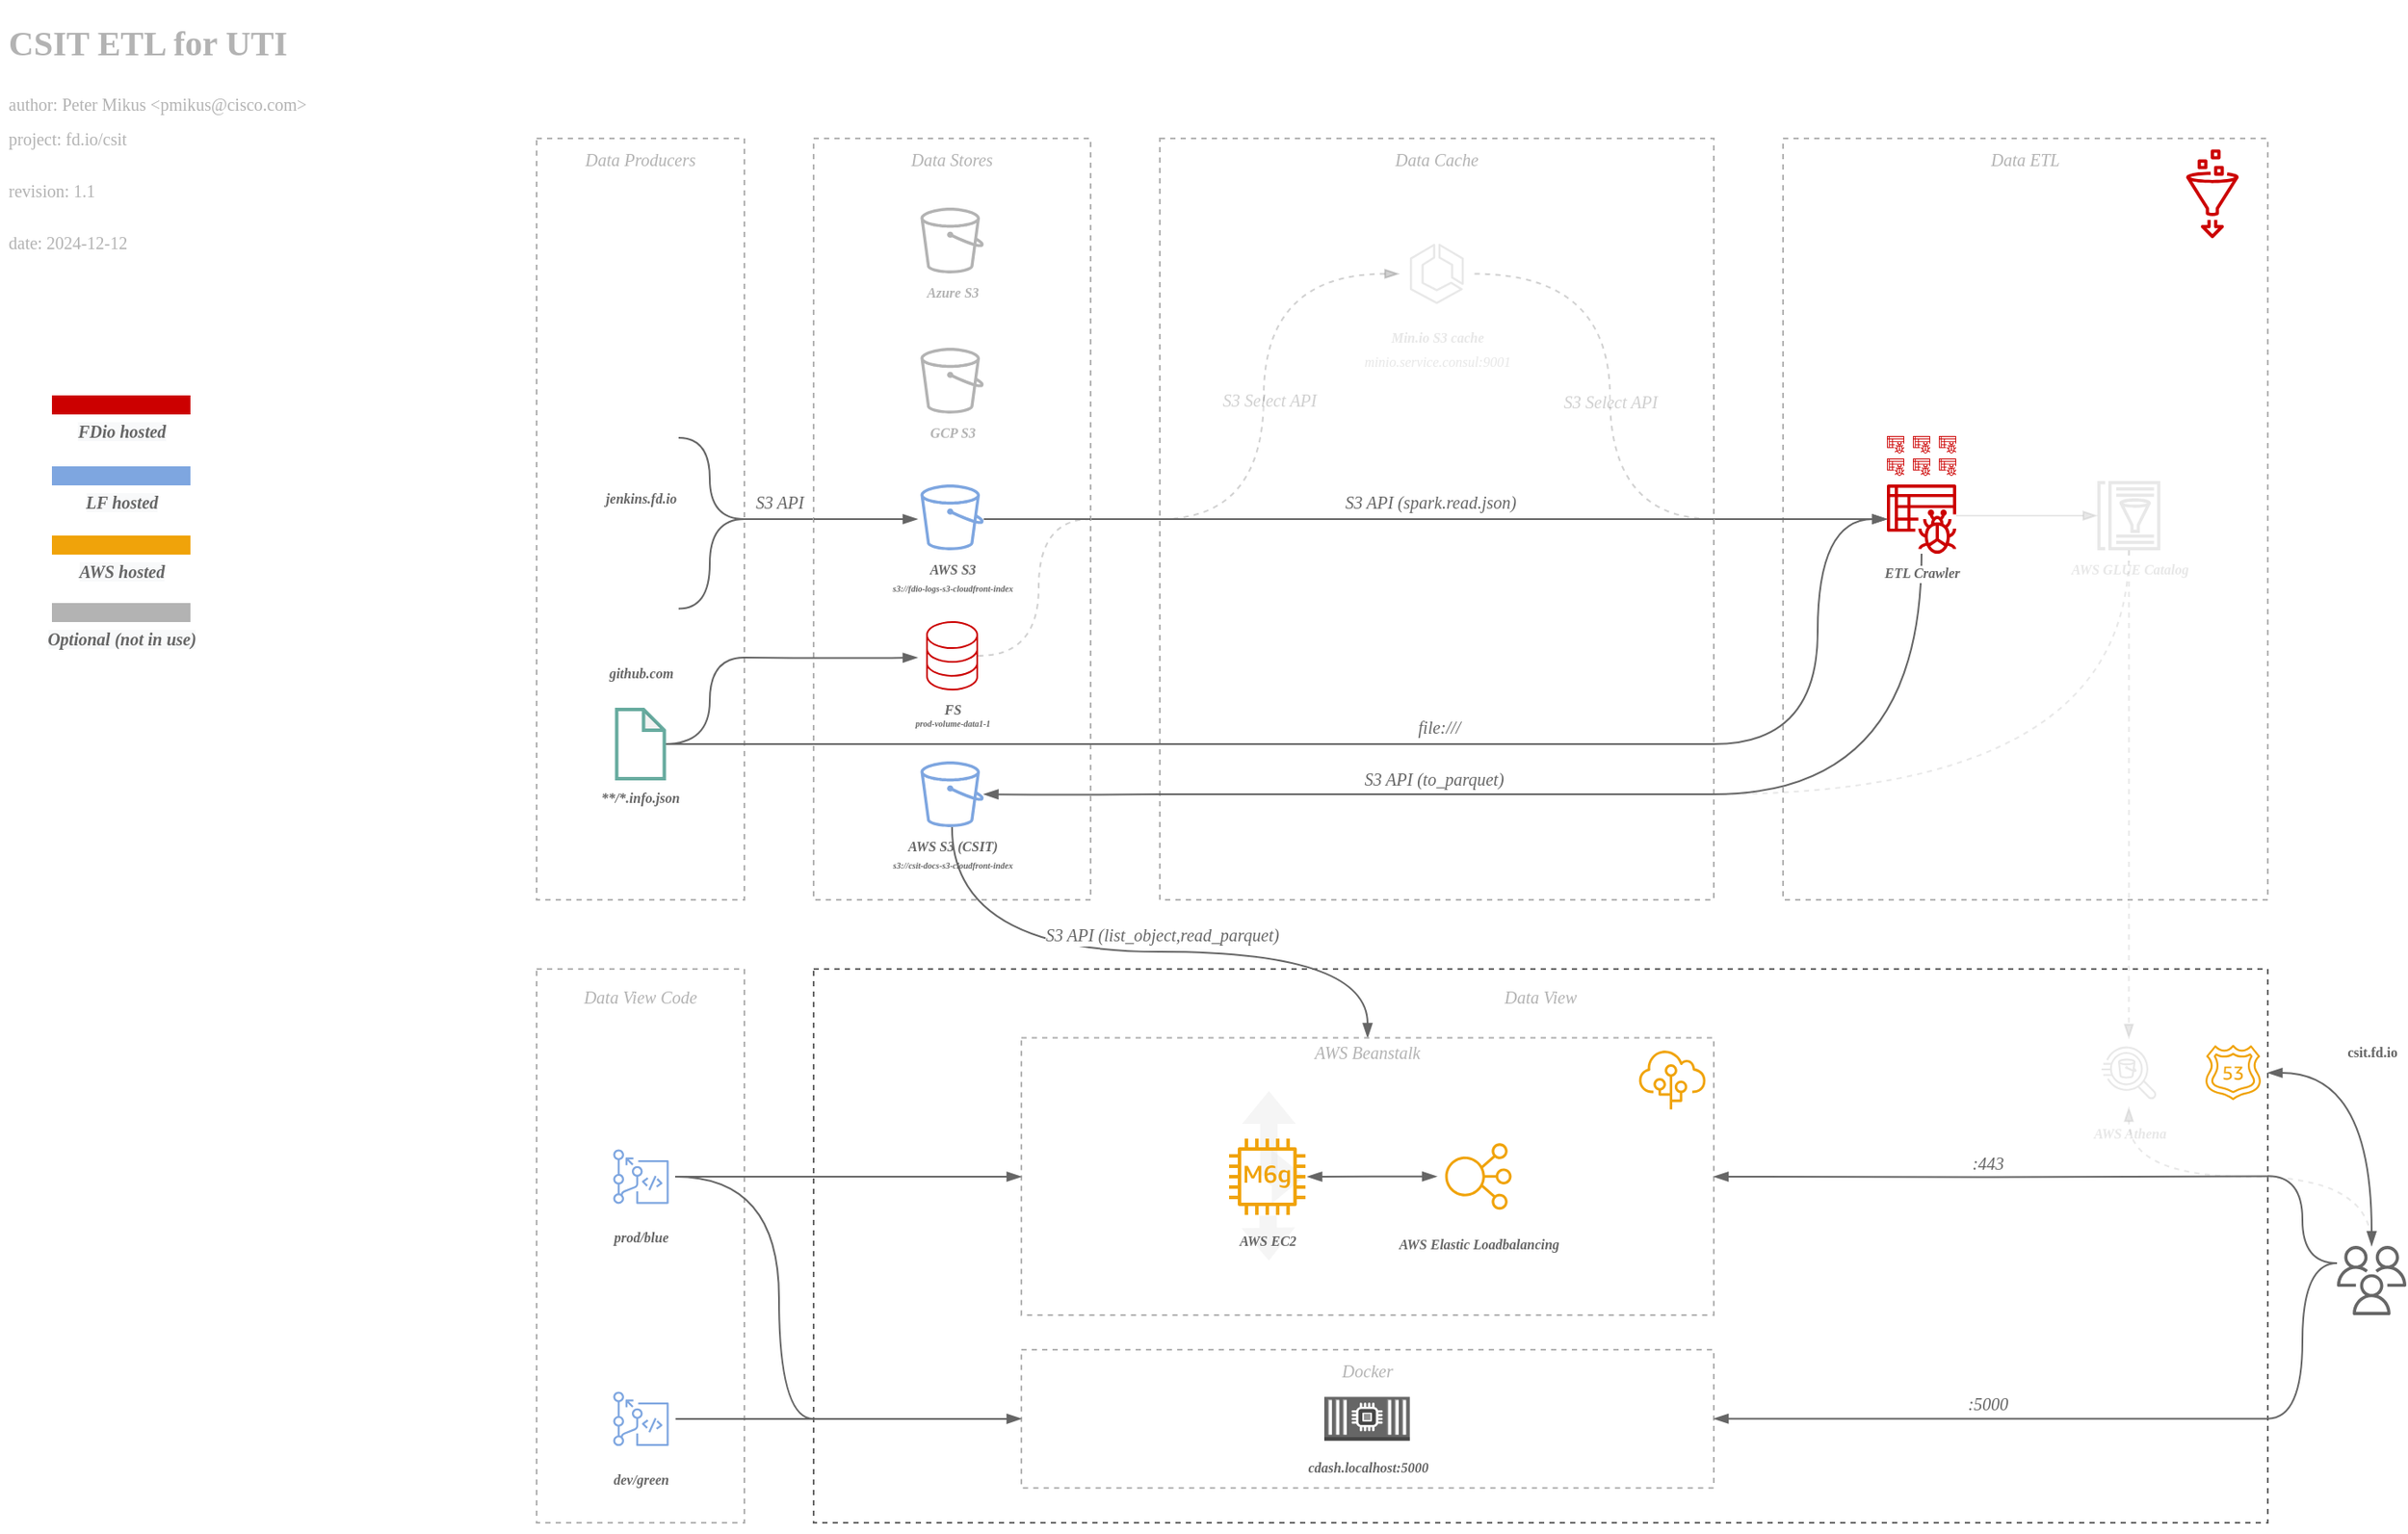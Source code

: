 <mxfile version="25.0.3">
  <diagram id="iPC49v0qRj3MABRBR_kd" name="data flow">
    <mxGraphModel dx="1011" dy="665" grid="1" gridSize="10" guides="1" tooltips="1" connect="1" arrows="1" fold="1" page="1" pageScale="1" pageWidth="1600" pageHeight="900" math="0" shadow="0">
      <root>
        <mxCell id="0" />
        <mxCell id="1" parent="0" />
        <mxCell id="43LEpUkmqykjruBSBFt2-34" value="&lt;i style=&quot;font-size: 10px&quot;&gt;&lt;font color=&quot;#b3b3b3&quot;&gt;Data ETL&lt;br&gt;&lt;br&gt;&lt;br&gt;&lt;br&gt;&lt;br&gt;&lt;br&gt;&lt;br&gt;&lt;br&gt;&lt;br&gt;&lt;br&gt;&lt;br&gt;&lt;br&gt;&lt;br&gt;&lt;br&gt;&lt;br&gt;&lt;br&gt;&lt;br&gt;&lt;br&gt;&lt;br&gt;&lt;br&gt;&lt;br&gt;&lt;br&gt;&lt;br&gt;&lt;br&gt;&lt;br&gt;&lt;br&gt;&lt;br&gt;&lt;br&gt;&lt;br&gt;&lt;/font&gt;&lt;br&gt;&lt;/i&gt;" style="rounded=0;whiteSpace=wrap;html=1;dashed=1;strokeColor=#B3B3B3;fillColor=none;fontColor=#333333;fontFamily=Verdana;" parent="1" vertex="1">
          <mxGeometry x="1040" y="80" width="280" height="440" as="geometry" />
        </mxCell>
        <mxCell id="v0f8w1BDAQ7m54HIx2ON-8" value="" style="edgeStyle=orthogonalEdgeStyle;rounded=0;orthogonalLoop=1;jettySize=auto;html=1;fontFamily=Verdana;fontSize=5;fontColor=#666666;startArrow=none;startFill=0;endArrow=none;endFill=0;entryX=1;entryY=0.5;entryDx=0;entryDy=0;strokeColor=#666666;" parent="1" source="90EX6WXlLNK09aK0P_v6-12" target="nlrlFGh5VtMJapMN1K8R-7" edge="1">
          <mxGeometry relative="1" as="geometry" />
        </mxCell>
        <mxCell id="v0f8w1BDAQ7m54HIx2ON-9" value="" style="edgeStyle=orthogonalEdgeStyle;rounded=0;orthogonalLoop=1;jettySize=auto;html=1;fontFamily=Verdana;fontSize=5;fontColor=#666666;startArrow=none;startFill=0;endArrow=none;endFill=0;strokeColor=#666666;entryX=0;entryY=0.5;entryDx=0;entryDy=0;" parent="1" source="90EX6WXlLNK09aK0P_v6-12" target="43LEpUkmqykjruBSBFt2-34" edge="1">
          <mxGeometry relative="1" as="geometry">
            <mxPoint x="1020" y="300" as="targetPoint" />
          </mxGeometry>
        </mxCell>
        <mxCell id="90EX6WXlLNK09aK0P_v6-12" value="&lt;i style=&quot;font-size: 10px&quot;&gt;&lt;font color=&quot;#b3b3b3&quot;&gt;Data Cache&lt;/font&gt;&lt;br&gt;&lt;br&gt;&lt;br&gt;&lt;br&gt;&lt;br&gt;&lt;br&gt;&lt;br&gt;&lt;br&gt;&lt;br&gt;&lt;br&gt;&lt;br&gt;&lt;br&gt;&lt;br&gt;&lt;br&gt;&lt;br&gt;&lt;br&gt;&lt;br&gt;&lt;br&gt;&lt;br&gt;&lt;br&gt;&lt;br&gt;&lt;br&gt;&lt;br&gt;&lt;br&gt;&lt;br&gt;&lt;br&gt;&lt;br&gt;&lt;br&gt;&lt;br&gt;&lt;br&gt;&lt;/i&gt;" style="rounded=0;whiteSpace=wrap;html=1;dashed=1;strokeColor=#B3B3B3;fillColor=none;fontColor=#333333;fontFamily=Verdana;" parent="1" vertex="1">
          <mxGeometry x="680" y="80" width="320" height="440" as="geometry" />
        </mxCell>
        <mxCell id="43LEpUkmqykjruBSBFt2-74" value="&lt;i style=&quot;font-size: 10px&quot;&gt;&lt;font color=&quot;#b3b3b3&quot;&gt;Data View&lt;/font&gt;&lt;/i&gt;&lt;div&gt;&lt;i style=&quot;font-size: 10px&quot;&gt;&lt;font color=&quot;#b3b3b3&quot;&gt;&lt;br&gt;&lt;/font&gt;&lt;/i&gt;&lt;/div&gt;&lt;div&gt;&lt;i style=&quot;font-size: 10px&quot;&gt;&lt;font color=&quot;#b3b3b3&quot;&gt;&lt;br&gt;&lt;br&gt;&lt;br&gt;&lt;br&gt;&lt;br&gt;&lt;br&gt;&lt;br&gt;&lt;br&gt;&lt;br&gt;&lt;br&gt;&lt;br&gt;&lt;br&gt;&lt;br&gt;&lt;br&gt;&lt;br&gt;&lt;/font&gt;&lt;br&gt;&lt;/i&gt;&lt;/div&gt;&lt;div&gt;&lt;i style=&quot;font-size: 10px&quot;&gt;&lt;br&gt;&lt;/i&gt;&lt;/div&gt;&lt;div&gt;&lt;i style=&quot;font-size: 10px&quot;&gt;&lt;br&gt;&lt;/i&gt;&lt;/div&gt;&lt;div&gt;&lt;i style=&quot;font-size: 10px&quot;&gt;&lt;br&gt;&lt;/i&gt;&lt;/div&gt;" style="rounded=0;whiteSpace=wrap;html=1;dashed=1;strokeColor=#666666;fillColor=none;fontColor=#333333;fontFamily=Verdana;" parent="1" vertex="1">
          <mxGeometry x="480" y="560" width="840" height="320" as="geometry" />
        </mxCell>
        <mxCell id="43LEpUkmqykjruBSBFt2-14" style="edgeStyle=orthogonalEdgeStyle;rounded=0;orthogonalLoop=1;jettySize=auto;html=1;fontFamily=Verdana;fontSize=10;fontColor=#666666;startArrow=none;startFill=0;endArrow=none;endFill=0;strokeColor=#666666;curved=1;" parent="1" edge="1">
          <mxGeometry relative="1" as="geometry">
            <mxPoint x="1000" y="300" as="targetPoint" />
            <mxPoint x="680" y="300" as="sourcePoint" />
          </mxGeometry>
        </mxCell>
        <mxCell id="43LEpUkmqykjruBSBFt2-27" value="&lt;i&gt;S3 API (spark.read.json)&lt;/i&gt;" style="edgeLabel;html=1;align=center;verticalAlign=middle;resizable=0;points=[];fontSize=10;fontFamily=Verdana;fontColor=#666666;" parent="43LEpUkmqykjruBSBFt2-14" vertex="1" connectable="0">
          <mxGeometry x="0.101" y="2" relative="1" as="geometry">
            <mxPoint x="-20" y="-8" as="offset" />
          </mxGeometry>
        </mxCell>
        <mxCell id="43LEpUkmqykjruBSBFt2-24" value="&lt;i&gt;S3 API&lt;/i&gt;" style="edgeStyle=orthogonalEdgeStyle;curved=1;rounded=0;orthogonalLoop=1;jettySize=auto;html=1;fontFamily=Verdana;fontSize=10;fontColor=#666666;startArrow=none;startFill=0;endArrow=none;endFill=0;strokeColor=#666666;entryX=1;entryY=0.5;entryDx=0;entryDy=0;" parent="1" source="nlrlFGh5VtMJapMN1K8R-7" target="43LEpUkmqykjruBSBFt2-17" edge="1">
          <mxGeometry y="-10" relative="1" as="geometry">
            <mxPoint as="offset" />
          </mxGeometry>
        </mxCell>
        <mxCell id="JX67_reVR-qpUP16krjz-19" value="" style="edgeStyle=orthogonalEdgeStyle;rounded=0;orthogonalLoop=1;jettySize=auto;html=1;fontFamily=Verdana;fontSize=8;fontColor=#B3B3B3;startArrow=none;startFill=0;endArrow=blockThin;endFill=1;strokeColor=#666666;curved=1;entryX=0.5;entryY=0;entryDx=0;entryDy=0;" parent="1" source="v0f8w1BDAQ7m54HIx2ON-10" target="GHlB2KVPvjXBRH8V2S13-7" edge="1">
          <mxGeometry relative="1" as="geometry">
            <Array as="points">
              <mxPoint x="560" y="550" />
              <mxPoint x="800" y="550" />
            </Array>
            <mxPoint x="670" y="640" as="targetPoint" />
          </mxGeometry>
        </mxCell>
        <mxCell id="Ms5KzgWXCVhli3xs8acB-4" value="&lt;font color=&quot;#666666&quot; style=&quot;font-size: 10px;&quot; face=&quot;Verdana&quot;&gt;&lt;i&gt;S3 API (list_object,read_parquet)&lt;/i&gt;&lt;/font&gt;" style="edgeLabel;html=1;align=center;verticalAlign=middle;resizable=0;points=[];fontSize=8;" vertex="1" connectable="0" parent="JX67_reVR-qpUP16krjz-19">
          <mxGeometry x="0.146" y="1" relative="1" as="geometry">
            <mxPoint x="-15" y="-9" as="offset" />
          </mxGeometry>
        </mxCell>
        <mxCell id="nlrlFGh5VtMJapMN1K8R-7" value="&lt;i style=&quot;font-size: 10px&quot;&gt;&lt;font color=&quot;#b3b3b3&quot;&gt;Data Stores&lt;br&gt;&lt;br&gt;&lt;br&gt;&lt;br&gt;&lt;br&gt;&lt;br&gt;&lt;br&gt;&lt;br&gt;&lt;br&gt;&lt;br&gt;&lt;br&gt;&lt;br&gt;&lt;br&gt;&lt;br&gt;&lt;br&gt;&lt;br&gt;&lt;br&gt;&lt;br&gt;&lt;br&gt;&lt;br&gt;&lt;br&gt;&lt;br&gt;&lt;br&gt;&lt;br&gt;&lt;br&gt;&lt;br&gt;&lt;br&gt;&lt;br&gt;&lt;br&gt;&lt;/font&gt;&lt;br&gt;&lt;/i&gt;" style="rounded=0;whiteSpace=wrap;html=1;strokeColor=#B3B3B3;fillColor=none;fontColor=#333333;fontFamily=Verdana;dashed=1;" parent="1" vertex="1">
          <mxGeometry x="480" y="80" width="160" height="440" as="geometry" />
        </mxCell>
        <mxCell id="43LEpUkmqykjruBSBFt2-1" value="GCP S3" style="sketch=0;outlineConnect=0;fontColor=#B3B3B3;fillColor=#B3B3B3;strokeColor=none;dashed=0;verticalLabelPosition=bottom;verticalAlign=top;align=center;html=1;fontSize=8;fontStyle=3;aspect=fixed;pointerEvents=1;shape=mxgraph.aws4.bucket;fontFamily=Verdana;" parent="1" vertex="1">
          <mxGeometry x="541.73" y="201" width="36.54" height="38" as="geometry" />
        </mxCell>
        <mxCell id="43LEpUkmqykjruBSBFt2-55" style="edgeStyle=orthogonalEdgeStyle;curved=1;rounded=0;orthogonalLoop=1;jettySize=auto;html=1;fontFamily=Verdana;fontSize=8;fontColor=#333333;startArrow=none;startFill=0;endArrow=none;endFill=0;strokeColor=#666666;" parent="1" source="43LEpUkmqykjruBSBFt2-4" edge="1">
          <mxGeometry relative="1" as="geometry">
            <mxPoint x="640" y="300" as="targetPoint" />
            <Array as="points">
              <mxPoint x="610" y="300" />
              <mxPoint x="610" y="300" />
            </Array>
          </mxGeometry>
        </mxCell>
        <mxCell id="43LEpUkmqykjruBSBFt2-57" style="edgeStyle=orthogonalEdgeStyle;curved=1;rounded=0;orthogonalLoop=1;jettySize=auto;html=1;entryX=0;entryY=0.5;entryDx=0;entryDy=0;fontFamily=Verdana;fontSize=8;fontColor=#333333;startArrow=blockThin;startFill=1;endArrow=none;endFill=0;strokeColor=#666666;" parent="1" target="nlrlFGh5VtMJapMN1K8R-7" edge="1">
          <mxGeometry relative="1" as="geometry">
            <Array as="points">
              <mxPoint x="530" y="300" />
              <mxPoint x="530" y="300" />
            </Array>
            <mxPoint x="540" y="300" as="sourcePoint" />
          </mxGeometry>
        </mxCell>
        <mxCell id="43LEpUkmqykjruBSBFt2-4" value="AWS S3&lt;br&gt;&lt;font style=&quot;font-size: 5px&quot;&gt;s3://fdio-logs-s3-cloudfront-index&lt;/font&gt;" style="sketch=0;outlineConnect=0;fontColor=#666666;fillColor=#7EA6E0;strokeColor=#7EA6E0;dashed=0;verticalLabelPosition=bottom;verticalAlign=top;align=center;html=1;fontSize=8;fontStyle=3;aspect=fixed;pointerEvents=1;shape=mxgraph.aws4.bucket;fontFamily=Verdana;shadow=0;" parent="1" vertex="1">
          <mxGeometry x="541.73" y="280" width="36.54" height="38" as="geometry" />
        </mxCell>
        <mxCell id="43LEpUkmqykjruBSBFt2-8" value="Azure S3" style="sketch=0;outlineConnect=0;fontColor=#B3B3B3;fillColor=#B3B3B3;strokeColor=none;dashed=0;verticalLabelPosition=bottom;verticalAlign=top;align=center;html=1;fontSize=8;fontStyle=3;aspect=fixed;pointerEvents=1;shape=mxgraph.aws4.bucket;fontFamily=Verdana;" parent="1" vertex="1">
          <mxGeometry x="541.73" y="120" width="36.54" height="38" as="geometry" />
        </mxCell>
        <mxCell id="JX67_reVR-qpUP16krjz-27" value="" style="sketch=0;outlineConnect=0;fontColor=#333333;gradientColor=none;fillColor=#CC0000;strokeColor=none;dashed=0;verticalLabelPosition=bottom;verticalAlign=top;align=center;html=1;fontSize=8;fontStyle=0;aspect=fixed;pointerEvents=1;shape=mxgraph.aws4.glue_crawlers;rounded=0;shadow=0;glass=0;fontFamily=Verdana;strokeWidth=1;labelBackgroundColor=default;" parent="1" vertex="1">
          <mxGeometry x="1130" y="265" width="10" height="10" as="geometry" />
        </mxCell>
        <mxCell id="43LEpUkmqykjruBSBFt2-12" style="edgeStyle=orthogonalEdgeStyle;rounded=0;orthogonalLoop=1;jettySize=auto;html=1;fontFamily=Verdana;fontSize=10;fontColor=#666666;startArrow=blockThin;startFill=1;endArrow=none;endFill=0;strokeColor=#666666;curved=1;exitX=0;exitY=0.5;exitDx=0;exitDy=0;exitPerimeter=0;opacity=30;dashed=1;" parent="1" source="GHlB2KVPvjXBRH8V2S13-15" edge="1">
          <mxGeometry relative="1" as="geometry">
            <mxPoint x="680" y="300" as="targetPoint" />
            <Array as="points">
              <mxPoint x="740" y="158" />
              <mxPoint x="740" y="300" />
            </Array>
            <mxPoint x="811.87" y="174.02" as="sourcePoint" />
          </mxGeometry>
        </mxCell>
        <mxCell id="43LEpUkmqykjruBSBFt2-26" value="&lt;font style=&quot;font-size: 10px&quot;&gt;&lt;i&gt;S3 Select API&lt;/i&gt;&lt;/font&gt;" style="edgeLabel;html=1;align=center;verticalAlign=middle;resizable=0;points=[];fontSize=8;fontFamily=Verdana;fontColor=#666666;textOpacity=30;" parent="43LEpUkmqykjruBSBFt2-12" vertex="1" connectable="0">
          <mxGeometry x="-0.357" relative="1" as="geometry">
            <mxPoint x="3" y="61" as="offset" />
          </mxGeometry>
        </mxCell>
        <mxCell id="43LEpUkmqykjruBSBFt2-35" value="" style="edgeStyle=orthogonalEdgeStyle;curved=1;rounded=0;orthogonalLoop=1;jettySize=auto;html=1;fontFamily=Verdana;fontSize=10;fontColor=#666666;startArrow=none;startFill=0;endArrow=none;endFill=0;strokeColor=#666666;entryX=1;entryY=0.5;entryDx=0;entryDy=0;exitX=1;exitY=0.5;exitDx=0;exitDy=0;exitPerimeter=0;opacity=30;dashed=1;" parent="1" source="GHlB2KVPvjXBRH8V2S13-15" target="90EX6WXlLNK09aK0P_v6-12" edge="1">
          <mxGeometry relative="1" as="geometry">
            <Array as="points">
              <mxPoint x="940" y="158" />
              <mxPoint x="940" y="300" />
            </Array>
            <mxPoint x="868.12" y="174.02" as="sourcePoint" />
          </mxGeometry>
        </mxCell>
        <mxCell id="43LEpUkmqykjruBSBFt2-39" value="&lt;font color=&quot;#666666&quot; style=&quot;font-size: 10px&quot;&gt;&lt;i style=&quot;font-size: 10px&quot;&gt;S3 Select API&lt;/i&gt;&lt;/font&gt;" style="edgeLabel;html=1;align=center;verticalAlign=middle;resizable=0;points=[];fontSize=10;fontFamily=Verdana;fontColor=#B3B3B3;textOpacity=30;" parent="43LEpUkmqykjruBSBFt2-35" vertex="1" connectable="0">
          <mxGeometry x="-0.194" y="-4" relative="1" as="geometry">
            <mxPoint x="4" y="39" as="offset" />
          </mxGeometry>
        </mxCell>
        <mxCell id="43LEpUkmqykjruBSBFt2-15" style="edgeStyle=none;rounded=0;orthogonalLoop=1;jettySize=auto;html=1;exitX=0.5;exitY=1;exitDx=0;exitDy=0;dashed=1;fontFamily=Verdana;fontSize=10;fontColor=#666666;startArrow=classic;startFill=1;endArrow=none;endFill=0;strokeColor=#666666;" parent="1" source="nlrlFGh5VtMJapMN1K8R-7" target="nlrlFGh5VtMJapMN1K8R-7" edge="1">
          <mxGeometry relative="1" as="geometry" />
        </mxCell>
        <mxCell id="43LEpUkmqykjruBSBFt2-17" value="&lt;i style=&quot;font-size: 10px&quot;&gt;&lt;font color=&quot;#b3b3b3&quot;&gt;&lt;br&gt;Data Producers&lt;br&gt;&lt;/font&gt;&lt;br&gt;&lt;br&gt;&lt;br&gt;&lt;br&gt;&lt;br&gt;&lt;br&gt;&lt;br&gt;&lt;br&gt;&lt;br&gt;&lt;br&gt;&lt;br&gt;&lt;br&gt;&lt;br&gt;&lt;br&gt;&lt;br&gt;&lt;br&gt;&lt;br&gt;&lt;br&gt;&lt;br&gt;&lt;br&gt;&lt;br&gt;&lt;br&gt;&lt;br&gt;&lt;br&gt;&lt;br&gt;&lt;br&gt;&lt;br&gt;&lt;br&gt;&lt;br&gt;&lt;br&gt;&lt;/i&gt;" style="rounded=0;whiteSpace=wrap;html=1;strokeColor=#B3B3B3;fillColor=none;fontColor=#ffffff;fontFamily=Verdana;dashed=1;" parent="1" vertex="1">
          <mxGeometry x="320" y="80" width="120" height="440" as="geometry" />
        </mxCell>
        <mxCell id="43LEpUkmqykjruBSBFt2-59" style="edgeStyle=orthogonalEdgeStyle;curved=1;rounded=0;orthogonalLoop=1;jettySize=auto;html=1;fontFamily=Verdana;fontSize=8;fontColor=#333333;startArrow=none;startFill=0;endArrow=none;endFill=0;strokeColor=#666666;exitX=1.001;exitY=0.499;exitDx=0;exitDy=0;exitPerimeter=0;" parent="1" source="43LEpUkmqykjruBSBFt2-28" edge="1">
          <mxGeometry relative="1" as="geometry">
            <mxPoint x="440" y="380" as="targetPoint" />
            <mxPoint x="393.75" y="431.0" as="sourcePoint" />
            <Array as="points">
              <mxPoint x="420" y="430" />
              <mxPoint x="420" y="380" />
            </Array>
          </mxGeometry>
        </mxCell>
        <mxCell id="JX67_reVR-qpUP16krjz-21" style="edgeStyle=orthogonalEdgeStyle;rounded=0;orthogonalLoop=1;jettySize=auto;html=1;fontFamily=Verdana;fontSize=8;fontColor=#B3B3B3;startArrow=none;startFill=0;endArrow=none;endFill=0;strokeColor=#666666;elbow=vertical;" parent="1" source="43LEpUkmqykjruBSBFt2-28" edge="1">
          <mxGeometry relative="1" as="geometry">
            <mxPoint x="1000" y="430" as="targetPoint" />
            <Array as="points">
              <mxPoint x="1000" y="430" />
            </Array>
          </mxGeometry>
        </mxCell>
        <mxCell id="JX67_reVR-qpUP16krjz-25" value="&lt;font style=&quot;font-size: 10px&quot;&gt;file:///&lt;/font&gt;" style="edgeLabel;html=1;align=center;verticalAlign=middle;resizable=0;points=[];fontSize=12;fontFamily=Verdana;fontColor=#666666;fontStyle=2" parent="JX67_reVR-qpUP16krjz-21" vertex="1" connectable="0">
          <mxGeometry x="0.441" y="1" relative="1" as="geometry">
            <mxPoint x="10" y="-9" as="offset" />
          </mxGeometry>
        </mxCell>
        <mxCell id="JX67_reVR-qpUP16krjz-22" style="edgeStyle=orthogonalEdgeStyle;curved=1;rounded=0;orthogonalLoop=1;jettySize=auto;html=1;fontFamily=Verdana;fontSize=8;fontColor=#B3B3B3;startArrow=none;startFill=0;endArrow=blockThin;endFill=1;strokeColor=#666666;entryX=-0.167;entryY=0.525;entryDx=0;entryDy=0;entryPerimeter=0;" parent="1" target="v0f8w1BDAQ7m54HIx2ON-7" edge="1">
          <mxGeometry relative="1" as="geometry">
            <mxPoint x="440" y="380" as="sourcePoint" />
          </mxGeometry>
        </mxCell>
        <mxCell id="43LEpUkmqykjruBSBFt2-28" value="&lt;font style=&quot;font-size: 8px&quot;&gt;&lt;i&gt;&lt;br&gt;&lt;br&gt;&lt;br&gt;&lt;br&gt;&lt;br&gt;**/*.info.json&lt;/i&gt;&lt;/font&gt;" style="shape=note;whiteSpace=wrap;html=1;backgroundOutline=1;darkOpacity=0.05;rounded=0;shadow=0;glass=0;fontFamily=Verdana;fontSize=10;fontColor=#666666;strokeColor=#67AB9F;strokeWidth=2;fillColor=none;size=12;fontStyle=1" parent="1" vertex="1">
          <mxGeometry x="366.25" y="410" width="27.5" height="40" as="geometry" />
        </mxCell>
        <mxCell id="43LEpUkmqykjruBSBFt2-61" style="edgeStyle=orthogonalEdgeStyle;curved=1;rounded=0;orthogonalLoop=1;jettySize=auto;html=1;entryX=1;entryY=0.5;entryDx=0;entryDy=0;fontFamily=Verdana;fontSize=8;fontColor=#333333;startArrow=none;startFill=0;endArrow=none;endFill=0;strokeColor=#666666;exitX=1;exitY=0.5;exitDx=0;exitDy=0;" parent="1" source="43LEpUkmqykjruBSBFt2-31" target="43LEpUkmqykjruBSBFt2-17" edge="1">
          <mxGeometry relative="1" as="geometry">
            <Array as="points">
              <mxPoint x="420" y="253" />
              <mxPoint x="420" y="300" />
            </Array>
          </mxGeometry>
        </mxCell>
        <mxCell id="43LEpUkmqykjruBSBFt2-31" value="&lt;i&gt;&lt;font style=&quot;font-size: 8px&quot;&gt;jenkins.fd.io&lt;/font&gt;&lt;/i&gt;" style="shape=image;html=1;verticalAlign=top;verticalLabelPosition=bottom;labelBackgroundColor=none;imageAspect=0;aspect=fixed;image=https://cdn0.iconfinder.com/data/icons/font-awesome-brands-vol-1/512/jenkins-128.png;rounded=0;shadow=0;glass=0;fontFamily=Verdana;fontSize=10;fontColor=#666666;strokeColor=#B3B3B3;strokeWidth=2;fillColor=none;gradientColor=none;opacity=66;imageBorder=none;fontStyle=1;imageBackground=none;" parent="1" vertex="1">
          <mxGeometry x="358" y="231" width="44" height="44" as="geometry" />
        </mxCell>
        <mxCell id="43LEpUkmqykjruBSBFt2-36" value="" style="sketch=0;points=[[0,0,0],[0.25,0,0],[0.5,0,0],[0.75,0,0],[1,0,0],[0,1,0],[0.25,1,0],[0.5,1,0],[0.75,1,0],[1,1,0],[0,0.25,0],[0,0.5,0],[0,0.75,0],[1,0.25,0],[1,0.5,0],[1,0.75,0]];outlineConnect=0;fontColor=#ffffff;gradientDirection=north;fillColor=none;strokeColor=#CC0000;dashed=0;verticalLabelPosition=bottom;verticalAlign=top;align=center;html=1;fontSize=12;fontStyle=0;aspect=fixed;shape=mxgraph.aws4.resourceIcon;resIcon=mxgraph.aws4.glue;rounded=0;shadow=0;glass=0;fontFamily=Verdana;" parent="1" vertex="1">
          <mxGeometry x="1256" y="80" width="64" height="64" as="geometry" />
        </mxCell>
        <mxCell id="43LEpUkmqykjruBSBFt2-46" style="edgeStyle=orthogonalEdgeStyle;curved=1;rounded=0;orthogonalLoop=1;jettySize=auto;html=1;fontFamily=Verdana;fontSize=8;fontColor=#666666;startArrow=blockThin;startFill=1;endArrow=none;endFill=0;strokeColor=#B3B3B3;opacity=30;" parent="1" source="43LEpUkmqykjruBSBFt2-37" target="43LEpUkmqykjruBSBFt2-44" edge="1">
          <mxGeometry relative="1" as="geometry">
            <Array as="points">
              <mxPoint x="1170" y="298" />
              <mxPoint x="1170" y="298" />
            </Array>
          </mxGeometry>
        </mxCell>
        <mxCell id="43LEpUkmqykjruBSBFt2-79" style="edgeStyle=orthogonalEdgeStyle;orthogonalLoop=1;jettySize=auto;html=1;fontFamily=Verdana;fontSize=16;fontColor=#666666;startArrow=none;startFill=0;endArrow=none;endFill=0;strokeColor=#666666;rounded=0;" parent="1" edge="1">
          <mxGeometry relative="1" as="geometry">
            <mxPoint x="680" y="459" as="targetPoint" />
            <Array as="points" />
            <mxPoint x="1000" y="459" as="sourcePoint" />
          </mxGeometry>
        </mxCell>
        <mxCell id="JX67_reVR-qpUP16krjz-14" value="&lt;i style=&quot;color: rgb(102 , 102 , 102) ; font-family: &amp;quot;verdana&amp;quot; ; font-size: 10px&quot;&gt;S3 API (to_parquet)&lt;/i&gt;" style="edgeLabel;html=1;align=center;verticalAlign=middle;resizable=0;points=[];fontSize=8;" parent="43LEpUkmqykjruBSBFt2-79" vertex="1" connectable="0">
          <mxGeometry x="0.176" y="-2" relative="1" as="geometry">
            <mxPoint x="26" y="-7" as="offset" />
          </mxGeometry>
        </mxCell>
        <mxCell id="JX67_reVR-qpUP16krjz-6" style="edgeStyle=orthogonalEdgeStyle;rounded=0;orthogonalLoop=1;jettySize=auto;html=1;fontSize=8;startArrow=none;startFill=0;endArrow=none;endFill=0;strokeColor=#B3B3B3;curved=1;opacity=30;dashed=1;" parent="1" source="43LEpUkmqykjruBSBFt2-37" edge="1">
          <mxGeometry relative="1" as="geometry">
            <mxPoint x="1238.5" y="320" as="sourcePoint" />
            <mxPoint x="1000" y="459" as="targetPoint" />
            <Array as="points">
              <mxPoint x="1240" y="459" />
            </Array>
          </mxGeometry>
        </mxCell>
        <mxCell id="JX67_reVR-qpUP16krjz-4" style="edgeStyle=orthogonalEdgeStyle;rounded=0;orthogonalLoop=1;jettySize=auto;html=1;endArrow=none;endFill=0;strokeColor=#666666;exitX=0.5;exitY=1;exitDx=0;exitDy=0;exitPerimeter=0;curved=1;" parent="1" source="43LEpUkmqykjruBSBFt2-44" edge="1">
          <mxGeometry relative="1" as="geometry">
            <mxPoint x="1000" y="459" as="targetPoint" />
            <mxPoint x="1100.278" y="459.0" as="sourcePoint" />
            <Array as="points">
              <mxPoint x="1120" y="459" />
            </Array>
          </mxGeometry>
        </mxCell>
        <mxCell id="JX67_reVR-qpUP16krjz-7" style="edgeStyle=orthogonalEdgeStyle;rounded=0;orthogonalLoop=1;jettySize=auto;html=1;fontSize=8;startArrow=none;startFill=0;endArrow=blockThin;endFill=1;strokeColor=#B3B3B3;opacity=30;dashed=1;" parent="1" source="43LEpUkmqykjruBSBFt2-37" target="JX67_reVR-qpUP16krjz-2" edge="1">
          <mxGeometry relative="1" as="geometry">
            <Array as="points" />
          </mxGeometry>
        </mxCell>
        <mxCell id="JX67_reVR-qpUP16krjz-26" value="" style="sketch=0;outlineConnect=0;fontColor=#333333;gradientColor=none;fillColor=#CC0000;strokeColor=none;dashed=0;verticalLabelPosition=bottom;verticalAlign=top;align=center;html=1;fontSize=8;fontStyle=0;aspect=fixed;pointerEvents=1;shape=mxgraph.aws4.glue_crawlers;rounded=0;shadow=0;glass=0;fontFamily=Verdana;strokeWidth=1;labelBackgroundColor=default;" parent="1" vertex="1">
          <mxGeometry x="1100" y="265" width="10" height="10" as="geometry" />
        </mxCell>
        <mxCell id="43LEpUkmqykjruBSBFt2-37" value="&lt;font style=&quot;font-size: 8px&quot;&gt;&lt;i style=&quot;font-size: 8px&quot;&gt;&lt;b style=&quot;font-size: 8px&quot;&gt;AWS GLUE Catalog&lt;/b&gt;&lt;/i&gt;&lt;/font&gt;" style="sketch=0;outlineConnect=0;fontColor=#B3B3B3;gradientColor=none;fillColor=#B3B3B3;strokeColor=none;dashed=0;verticalLabelPosition=bottom;verticalAlign=top;align=center;html=1;fontSize=8;fontStyle=0;aspect=fixed;pointerEvents=1;shape=mxgraph.aws4.glue_data_catalog;rounded=0;shadow=0;glass=0;fontFamily=Verdana;labelBackgroundColor=#FFFFFF;opacity=30;textOpacity=30;" parent="1" vertex="1">
          <mxGeometry x="1221.29" y="278" width="36.92" height="40" as="geometry" />
        </mxCell>
        <mxCell id="43LEpUkmqykjruBSBFt2-56" style="edgeStyle=orthogonalEdgeStyle;curved=1;rounded=0;orthogonalLoop=1;jettySize=auto;html=1;fontFamily=Verdana;fontSize=8;fontColor=#333333;startArrow=none;startFill=0;endArrow=none;endFill=0;strokeColor=#666666;dashed=1;opacity=30;" parent="1" source="v0f8w1BDAQ7m54HIx2ON-7" edge="1">
          <mxGeometry relative="1" as="geometry">
            <mxPoint x="640" y="300" as="targetPoint" />
            <Array as="points">
              <mxPoint x="610" y="379" />
              <mxPoint x="610" y="300" />
            </Array>
            <mxPoint x="598.27" y="420" as="sourcePoint" />
          </mxGeometry>
        </mxCell>
        <mxCell id="43LEpUkmqykjruBSBFt2-62" style="edgeStyle=orthogonalEdgeStyle;curved=1;rounded=0;orthogonalLoop=1;jettySize=auto;html=1;fontFamily=Verdana;fontSize=8;fontColor=#333333;startArrow=blockThin;startFill=1;endArrow=none;endFill=0;strokeColor=#666666;" parent="1" source="43LEpUkmqykjruBSBFt2-44" edge="1">
          <mxGeometry relative="1" as="geometry">
            <mxPoint x="1040" y="300" as="targetPoint" />
            <Array as="points">
              <mxPoint x="1090" y="300" />
              <mxPoint x="1090" y="300" />
            </Array>
          </mxGeometry>
        </mxCell>
        <mxCell id="43LEpUkmqykjruBSBFt2-44" value="&lt;i style=&quot;font-size: 8px&quot;&gt;&lt;b style=&quot;font-size: 8px&quot;&gt;&lt;font color=&quot;#666666&quot; style=&quot;font-size: 8px&quot;&gt;ETL Crawler&lt;/font&gt;&lt;/b&gt;&lt;/i&gt;" style="sketch=0;outlineConnect=0;fontColor=#333333;fillColor=#CC0000;strokeColor=none;dashed=0;verticalLabelPosition=bottom;verticalAlign=top;align=center;html=1;fontSize=8;fontStyle=0;aspect=fixed;pointerEvents=1;shape=mxgraph.aws4.glue_crawlers;rounded=0;shadow=0;glass=0;fontFamily=Verdana;strokeWidth=1;labelBackgroundColor=default;" parent="1" vertex="1">
          <mxGeometry x="1100" y="280" width="40" height="40" as="geometry" />
        </mxCell>
        <mxCell id="43LEpUkmqykjruBSBFt2-70" value="" style="edgeStyle=orthogonalEdgeStyle;curved=1;rounded=0;orthogonalLoop=1;jettySize=auto;html=1;dashed=1;fontFamily=Verdana;fontSize=10;fontColor=#666666;startArrow=none;startFill=0;endArrow=blockThin;endFill=1;strokeColor=#666666;" parent="1" edge="1">
          <mxGeometry relative="1" as="geometry">
            <Array as="points">
              <mxPoint x="119" y="431" />
              <mxPoint x="119" y="431" />
            </Array>
            <mxPoint x="118.7" y="401.781" as="targetPoint" />
          </mxGeometry>
        </mxCell>
        <mxCell id="43LEpUkmqykjruBSBFt2-73" value="validate" style="edgeLabel;html=1;align=center;verticalAlign=middle;resizable=0;points=[];fontSize=10;fontFamily=Verdana;fontColor=#666666;fontStyle=2" parent="43LEpUkmqykjruBSBFt2-70" vertex="1" connectable="0">
          <mxGeometry x="-0.226" y="1" relative="1" as="geometry">
            <mxPoint x="1" y="-18" as="offset" />
          </mxGeometry>
        </mxCell>
        <mxCell id="43LEpUkmqykjruBSBFt2-71" value="" style="edgeStyle=orthogonalEdgeStyle;curved=1;rounded=0;orthogonalLoop=1;jettySize=auto;html=1;dashed=1;fontFamily=Verdana;fontSize=10;fontColor=#666666;startArrow=none;startFill=0;endArrow=blockThin;endFill=1;strokeColor=#666666;" parent="1" edge="1">
          <mxGeometry relative="1" as="geometry">
            <mxPoint x="118.7" y="504" as="sourcePoint" />
          </mxGeometry>
        </mxCell>
        <mxCell id="43LEpUkmqykjruBSBFt2-72" value="validate" style="edgeLabel;html=1;align=center;verticalAlign=middle;resizable=0;points=[];fontSize=10;fontFamily=Verdana;fontColor=#666666;fontStyle=2" parent="43LEpUkmqykjruBSBFt2-71" vertex="1" connectable="0">
          <mxGeometry x="-0.247" y="2" relative="1" as="geometry">
            <mxPoint x="-2" y="15" as="offset" />
          </mxGeometry>
        </mxCell>
        <mxCell id="v0f8w1BDAQ7m54HIx2ON-7" value="&lt;font&gt;&lt;b&gt;&lt;i&gt;&lt;span style=&quot;font-size: 8px&quot;&gt;FS&lt;/span&gt;&lt;br&gt;&lt;font style=&quot;font-size: 5px&quot;&gt;prod-volume-data1-1&lt;/font&gt;&lt;/i&gt;&lt;/b&gt;&lt;/font&gt;" style="sketch=0;pointerEvents=1;shadow=0;dashed=0;html=1;strokeColor=none;fillColor=#CC0000;aspect=fixed;labelPosition=center;verticalLabelPosition=bottom;verticalAlign=top;align=center;outlineConnect=0;shape=mxgraph.vvd.storage;fontFamily=Verdana;fontSize=5;fontColor=#666666;" parent="1" vertex="1">
          <mxGeometry x="545" y="359" width="30" height="40" as="geometry" />
        </mxCell>
        <mxCell id="JX67_reVR-qpUP16krjz-3" value="" style="edgeStyle=orthogonalEdgeStyle;curved=1;rounded=0;orthogonalLoop=1;jettySize=auto;html=1;strokeColor=#666666;endArrow=blockThin;endFill=1;" parent="1" target="v0f8w1BDAQ7m54HIx2ON-10" edge="1">
          <mxGeometry relative="1" as="geometry">
            <mxPoint x="680" y="459" as="sourcePoint" />
            <mxPoint x="578.266" y="459" as="targetPoint" />
            <Array as="points" />
          </mxGeometry>
        </mxCell>
        <mxCell id="v0f8w1BDAQ7m54HIx2ON-10" value="AWS S3 (CSIT)&lt;br&gt;&lt;font style=&quot;font-size: 5px&quot;&gt;s3://&lt;/font&gt;&lt;span style=&quot;font-size: 5px&quot;&gt;csit-docs-s3-cloudfront-index&lt;/span&gt;" style="sketch=0;outlineConnect=0;fontColor=#666666;fillColor=#7EA6E0;strokeColor=#7EA6E0;dashed=0;verticalLabelPosition=bottom;verticalAlign=top;align=center;html=1;fontSize=8;fontStyle=3;aspect=fixed;pointerEvents=1;shape=mxgraph.aws4.bucket;fontFamily=Verdana;shadow=0;" parent="1" vertex="1">
          <mxGeometry x="541.73" y="440" width="36.54" height="38" as="geometry" />
        </mxCell>
        <mxCell id="v0f8w1BDAQ7m54HIx2ON-13" value="&lt;p style=&quot;line-height: 1&quot;&gt;&lt;/p&gt;&lt;h1&gt;CSIT ETL for UTI&lt;/h1&gt;&lt;p style=&quot;line-height: 2&quot;&gt;&lt;span style=&quot;font-size: 10px ; font-weight: normal&quot;&gt;author: Peter Mikus &amp;lt;pmikus@cisco.com&amp;gt;&lt;br&gt;&lt;/span&gt;project: fd.io/csit&lt;/p&gt;&lt;p style=&quot;line-height: 2&quot;&gt;revision: 1.1&lt;/p&gt;&lt;p style=&quot;line-height: 2&quot;&gt;date: 2024-12-12&lt;/p&gt;&lt;p&gt;&lt;/p&gt;" style="text;html=1;strokeColor=none;fillColor=none;spacing=5;spacingTop=-20;whiteSpace=wrap;overflow=hidden;rounded=0;dashed=1;labelBackgroundColor=default;fontFamily=Verdana;fontSize=10;fontColor=#B3B3B3;" parent="1" vertex="1">
          <mxGeometry x="10" y="10" width="310" height="190" as="geometry" />
        </mxCell>
        <mxCell id="JX67_reVR-qpUP16krjz-2" value="&lt;font style=&quot;font-size: 8px&quot;&gt;&lt;b style=&quot;background-color: rgb(255 , 255 , 255)&quot;&gt;AWS Athena&lt;/b&gt;&lt;/font&gt;" style="sketch=0;points=[[0,0,0],[0.25,0,0],[0.5,0,0],[0.75,0,0],[1,0,0],[0,1,0],[0.25,1,0],[0.5,1,0],[0.75,1,0],[1,1,0],[0,0.25,0],[0,0.5,0],[0,0.75,0],[1,0.25,0],[1,0.5,0],[1,0.75,0]];outlineConnect=0;fontColor=#B3B3B3;gradientDirection=north;fillColor=none;strokeColor=#B3B3B3;dashed=0;verticalLabelPosition=bottom;verticalAlign=top;align=center;html=1;fontSize=12;fontStyle=2;aspect=fixed;shape=mxgraph.aws4.resourceIcon;resIcon=mxgraph.aws4.athena;fontFamily=Verdana;opacity=30;textOpacity=30;" parent="1" vertex="1">
          <mxGeometry x="1220" y="600.25" width="39.5" height="39.5" as="geometry" />
        </mxCell>
        <mxCell id="GHlB2KVPvjXBRH8V2S13-7" value="&lt;font face=&quot;Verdana&quot; color=&quot;#b3b3b3&quot; size=&quot;1&quot;&gt;&lt;i&gt;AWS Beanstalk&lt;br&gt;&lt;br&gt;&lt;br&gt;&lt;br&gt;&lt;br&gt;&lt;br&gt;&lt;br&gt;&lt;br&gt;&lt;br&gt;&lt;br&gt;&lt;br&gt;&lt;/i&gt;&lt;/font&gt;" style="rounded=0;whiteSpace=wrap;html=1;fillColor=none;dashed=1;strokeColor=#B3B3B3;" parent="1" vertex="1">
          <mxGeometry x="600" y="599.75" width="400" height="160.25" as="geometry" />
        </mxCell>
        <mxCell id="JX67_reVR-qpUP16krjz-24" value="" style="endArrow=blockThin;html=1;rounded=0;fontFamily=Verdana;fontSize=8;fontColor=#B3B3B3;strokeColor=#666666;elbow=vertical;edgeStyle=orthogonalEdgeStyle;curved=1;endFill=1;" parent="1" target="43LEpUkmqykjruBSBFt2-44" edge="1">
          <mxGeometry width="50" height="50" relative="1" as="geometry">
            <mxPoint x="1000" y="430" as="sourcePoint" />
            <mxPoint x="770" y="330" as="targetPoint" />
            <Array as="points">
              <mxPoint x="1060" y="430" />
              <mxPoint x="1060" y="300" />
            </Array>
          </mxGeometry>
        </mxCell>
        <mxCell id="JX67_reVR-qpUP16krjz-28" value="" style="sketch=0;outlineConnect=0;fontColor=#333333;gradientColor=none;fillColor=#CC0000;strokeColor=none;dashed=0;verticalLabelPosition=bottom;verticalAlign=top;align=center;html=1;fontSize=8;fontStyle=0;aspect=fixed;pointerEvents=1;shape=mxgraph.aws4.glue_crawlers;rounded=0;shadow=0;glass=0;fontFamily=Verdana;strokeWidth=1;labelBackgroundColor=default;" parent="1" vertex="1">
          <mxGeometry x="1115" y="265" width="10" height="10" as="geometry" />
        </mxCell>
        <mxCell id="JX67_reVR-qpUP16krjz-29" value="" style="sketch=0;outlineConnect=0;fontColor=#333333;gradientColor=none;fillColor=#CC0000;strokeColor=none;dashed=0;verticalLabelPosition=bottom;verticalAlign=top;align=center;html=1;fontSize=8;fontStyle=0;aspect=fixed;pointerEvents=1;shape=mxgraph.aws4.glue_crawlers;rounded=0;shadow=0;glass=0;fontFamily=Verdana;strokeWidth=1;labelBackgroundColor=default;" parent="1" vertex="1">
          <mxGeometry x="1130" y="252" width="10" height="10" as="geometry" />
        </mxCell>
        <mxCell id="JX67_reVR-qpUP16krjz-30" value="" style="sketch=0;outlineConnect=0;fontColor=#333333;gradientColor=none;fillColor=#CC0000;strokeColor=none;dashed=0;verticalLabelPosition=bottom;verticalAlign=top;align=center;html=1;fontSize=8;fontStyle=0;aspect=fixed;pointerEvents=1;shape=mxgraph.aws4.glue_crawlers;rounded=0;shadow=0;glass=0;fontFamily=Verdana;strokeWidth=1;labelBackgroundColor=default;" parent="1" vertex="1">
          <mxGeometry x="1100" y="252" width="10" height="10" as="geometry" />
        </mxCell>
        <mxCell id="JX67_reVR-qpUP16krjz-31" value="" style="sketch=0;outlineConnect=0;fontColor=#333333;gradientColor=none;fillColor=#CC0000;strokeColor=none;dashed=0;verticalLabelPosition=bottom;verticalAlign=top;align=center;html=1;fontSize=8;fontStyle=0;aspect=fixed;pointerEvents=1;shape=mxgraph.aws4.glue_crawlers;rounded=0;shadow=0;glass=0;fontFamily=Verdana;strokeWidth=1;labelBackgroundColor=default;" parent="1" vertex="1">
          <mxGeometry x="1115" y="252" width="10" height="10" as="geometry" />
        </mxCell>
        <mxCell id="lklzkgGY1ycGvQAvg5bW-22" style="edgeStyle=orthogonalEdgeStyle;curved=1;rounded=0;orthogonalLoop=1;jettySize=auto;html=1;entryX=0.5;entryY=1;entryDx=0;entryDy=0;entryPerimeter=0;fontFamily=Verdana;fontSize=8;fontColor=#666666;endArrow=blockThin;endFill=1;strokeColor=#B3B3B3;opacity=30;dashed=1;" parent="1" target="JX67_reVR-qpUP16krjz-2" edge="1" source="JX67_reVR-qpUP16krjz-32">
          <mxGeometry relative="1" as="geometry">
            <Array as="points">
              <mxPoint x="1380" y="680" />
              <mxPoint x="1240" y="680" />
            </Array>
            <mxPoint x="1350" y="700" as="sourcePoint" />
          </mxGeometry>
        </mxCell>
        <mxCell id="GHlB2KVPvjXBRH8V2S13-24" style="edgeStyle=orthogonalEdgeStyle;curved=1;rounded=0;orthogonalLoop=1;jettySize=auto;html=1;fontFamily=Verdana;fontSize=8;fontColor=#666666;startArrow=blockThin;startFill=1;endArrow=blockThin;endFill=1;strokeColor=#666666;fillColor=#E6E6E6;" parent="1" source="JX67_reVR-qpUP16krjz-32" target="GHlB2KVPvjXBRH8V2S13-22" edge="1">
          <mxGeometry relative="1" as="geometry">
            <Array as="points">
              <mxPoint x="1380" y="620" />
            </Array>
          </mxGeometry>
        </mxCell>
        <mxCell id="1pL-RuBl31naxhsXHha8-1" value="csit.fd.io" style="edgeLabel;html=1;align=center;verticalAlign=middle;resizable=0;points=[];fontStyle=1;fontFamily=Verdana;fontSize=8;fontColor=#666666;" vertex="1" connectable="0" parent="GHlB2KVPvjXBRH8V2S13-24">
          <mxGeometry x="0.143" y="8" relative="1" as="geometry">
            <mxPoint x="8" y="-21" as="offset" />
          </mxGeometry>
        </mxCell>
        <mxCell id="JX67_reVR-qpUP16krjz-32" value="" style="sketch=0;outlineConnect=0;fontColor=#232F3E;gradientColor=none;fillColor=#666666;strokeColor=none;dashed=0;verticalLabelPosition=bottom;verticalAlign=top;align=center;html=1;fontSize=12;fontStyle=0;aspect=fixed;pointerEvents=1;shape=mxgraph.aws4.users;labelBackgroundColor=#FFFFFF;fontFamily=Verdana;" parent="1" vertex="1">
          <mxGeometry x="1360" y="720" width="40" height="40" as="geometry" />
        </mxCell>
        <mxCell id="lklzkgGY1ycGvQAvg5bW-3" value="&lt;i style=&quot;font-size: 10px&quot;&gt;&lt;font color=&quot;#b3b3b3&quot;&gt;&lt;br&gt;Data View Code&lt;/font&gt;&lt;/i&gt;&lt;div&gt;&lt;font color=&quot;#b3b3b3&quot;&gt;&lt;span style=&quot;font-size: 10px;&quot;&gt;&lt;i&gt;&lt;br&gt;&lt;/i&gt;&lt;/span&gt;&lt;/font&gt;&lt;/div&gt;&lt;div&gt;&lt;font color=&quot;#b3b3b3&quot;&gt;&lt;span style=&quot;font-size: 10px;&quot;&gt;&lt;i&gt;&lt;br&gt;&lt;/i&gt;&lt;/span&gt;&lt;/font&gt;&lt;/div&gt;&lt;div&gt;&lt;br&gt;&lt;/div&gt;&lt;div&gt;&lt;div&gt;&lt;i style=&quot;font-size: 10px&quot;&gt;&lt;font color=&quot;#b3b3b3&quot;&gt;&lt;br&gt;&lt;/font&gt;&lt;/i&gt;&lt;/div&gt;&lt;div&gt;&lt;i style=&quot;font-size: 10px&quot;&gt;&lt;font color=&quot;#b3b3b3&quot;&gt;&lt;br&gt;&lt;/font&gt;&lt;br&gt;&lt;br&gt;&lt;br&gt;&lt;br&gt;&lt;br&gt;&lt;br&gt;&lt;br&gt;&lt;br&gt;&lt;br&gt;&lt;br&gt;&lt;br&gt;&lt;br&gt;&lt;br&gt;&lt;br&gt;&lt;br&gt;&lt;br&gt;&lt;/i&gt;&lt;/div&gt;&lt;/div&gt;" style="rounded=0;whiteSpace=wrap;html=1;strokeColor=#B3B3B3;fillColor=none;fontColor=#ffffff;fontFamily=Verdana;dashed=1;" parent="1" vertex="1">
          <mxGeometry x="320" y="560" width="120" height="320" as="geometry" />
        </mxCell>
        <mxCell id="lklzkgGY1ycGvQAvg5bW-4" value="&lt;font face=&quot;Verdana&quot;&gt;&lt;span style=&quot;font-size: 8px;&quot;&gt;&lt;b&gt;&lt;i&gt;prod/blue&lt;/i&gt;&lt;/b&gt;&lt;/span&gt;&lt;/font&gt;" style="sketch=0;points=[[0,0,0],[0.25,0,0],[0.5,0,0],[0.75,0,0],[1,0,0],[0,1,0],[0.25,1,0],[0.5,1,0],[0.75,1,0],[1,1,0],[0,0.25,0],[0,0.5,0],[0,0.75,0],[1,0.25,0],[1,0.5,0],[1,0.75,0]];outlineConnect=0;fontColor=#666666;gradientColor=#4D72F3;gradientDirection=north;fillColor=none;strokeColor=#7EA6E0;dashed=0;verticalLabelPosition=bottom;verticalAlign=top;align=center;html=1;fontSize=12;fontStyle=0;aspect=fixed;shape=mxgraph.aws4.resourceIcon;resIcon=mxgraph.aws4.codecommit;" parent="1" vertex="1">
          <mxGeometry x="360.25" y="660.01" width="40" height="40" as="geometry" />
        </mxCell>
        <mxCell id="lklzkgGY1ycGvQAvg5bW-17" value="&lt;font face=&quot;Verdana&quot; color=&quot;#666666&quot;&gt;&lt;span style=&quot;font-size: 8px;&quot;&gt;&lt;b&gt;&lt;i&gt;dev/green&lt;/i&gt;&lt;/b&gt;&lt;/span&gt;&lt;/font&gt;" style="sketch=0;points=[[0,0,0],[0.25,0,0],[0.5,0,0],[0.75,0,0],[1,0,0],[0,1,0],[0.25,1,0],[0.5,1,0],[0.75,1,0],[1,1,0],[0,0.25,0],[0,0.5,0],[0,0.75,0],[1,0.25,0],[1,0.5,0],[1,0.75,0]];outlineConnect=0;fontColor=#232F3E;gradientColor=#4D72F3;gradientDirection=north;fillColor=none;strokeColor=#7EA6E0;dashed=0;verticalLabelPosition=bottom;verticalAlign=top;align=center;html=1;fontSize=12;fontStyle=0;aspect=fixed;shape=mxgraph.aws4.resourceIcon;resIcon=mxgraph.aws4.codecommit;" parent="1" vertex="1">
          <mxGeometry x="360.25" y="799.94" width="40" height="40" as="geometry" />
        </mxCell>
        <mxCell id="lklzkgGY1ycGvQAvg5bW-20" value="&lt;i style=&quot;color: rgb(102 , 102 , 102) ; font-family: &amp;#34;verdana&amp;#34; ; font-size: 8px&quot;&gt;&lt;b&gt;AWS Elastic Loadbalancing&lt;/b&gt;&lt;/i&gt;" style="sketch=0;points=[[0,0,0],[0.25,0,0],[0.5,0,0],[0.75,0,0],[1,0,0],[0,1,0],[0.25,1,0],[0.5,1,0],[0.75,1,0],[1,1,0],[0,0.25,0],[0,0.5,0],[0,0.75,0],[1,0.25,0],[1,0.5,0],[1,0.75,0]];outlineConnect=0;fontColor=#333333;gradientDirection=north;fillColor=none;strokeColor=#F0A30A;dashed=0;verticalLabelPosition=bottom;verticalAlign=top;align=center;html=1;fontSize=12;fontStyle=0;aspect=fixed;shape=mxgraph.aws4.resourceIcon;resIcon=mxgraph.aws4.elastic_load_balancing;" parent="1" vertex="1">
          <mxGeometry x="840" y="655.87" width="48" height="48" as="geometry" />
        </mxCell>
        <mxCell id="GHlB2KVPvjXBRH8V2S13-11" value="" style="shape=flexArrow;endArrow=classic;startArrow=none;html=1;rounded=0;fontFamily=Verdana;fontSize=10;fontColor=#B3B3B3;strokeColor=none;fillColor=#E6E6E6;opacity=40;" parent="1" edge="1">
          <mxGeometry width="100" height="100" relative="1" as="geometry">
            <mxPoint x="743" y="680" as="sourcePoint" />
            <mxPoint x="743" y="630" as="targetPoint" />
          </mxGeometry>
        </mxCell>
        <mxCell id="GHlB2KVPvjXBRH8V2S13-8" value="" style="sketch=0;points=[[0,0,0],[0.25,0,0],[0.5,0,0],[0.75,0,0],[1,0,0],[0,1,0],[0.25,1,0],[0.5,1,0],[0.75,1,0],[1,1,0],[0,0.25,0],[0,0.5,0],[0,0.75,0],[1,0.25,0],[1,0.5,0],[1,0.75,0]];outlineConnect=0;fontColor=#232F3E;gradientColor=#F78E04;gradientDirection=north;fillColor=none;strokeColor=#F0A30A;dashed=0;verticalLabelPosition=bottom;verticalAlign=top;align=center;html=1;fontSize=12;fontStyle=0;aspect=fixed;shape=mxgraph.aws4.resourceIcon;resIcon=mxgraph.aws4.elastic_beanstalk;" parent="1" vertex="1">
          <mxGeometry x="952" y="599.75" width="48" height="48" as="geometry" />
        </mxCell>
        <mxCell id="GHlB2KVPvjXBRH8V2S13-5" style="rounded=0;orthogonalLoop=1;jettySize=auto;html=1;strokeColor=#666666;endArrow=blockThin;endFill=1;startArrow=blockThin;startFill=1;exitX=0;exitY=0.5;exitDx=0;exitDy=0;exitPerimeter=0;edgeStyle=elbowEdgeStyle;" parent="1" source="lklzkgGY1ycGvQAvg5bW-20" edge="1">
          <mxGeometry relative="1" as="geometry">
            <mxPoint x="840" y="640" as="sourcePoint" />
            <mxPoint x="765.25" y="679.995" as="targetPoint" />
          </mxGeometry>
        </mxCell>
        <mxCell id="GHlB2KVPvjXBRH8V2S13-13" value="" style="shape=flexArrow;endArrow=none;startArrow=classic;html=1;rounded=0;fontFamily=Verdana;fontSize=10;fontColor=#B3B3B3;strokeColor=none;fillColor=#E6E6E6;opacity=40;" parent="1" edge="1" source="Ms5KzgWXCVhli3xs8acB-5">
          <mxGeometry width="100" height="100" relative="1" as="geometry">
            <mxPoint x="743" y="729" as="sourcePoint" />
            <mxPoint x="743" y="680" as="targetPoint" />
          </mxGeometry>
        </mxCell>
        <mxCell id="lklzkgGY1ycGvQAvg5bW-6" value="" style="endArrow=blockThin;html=1;rounded=0;fontColor=#97D077;strokeColor=#666666;endFill=1;" parent="1" edge="1">
          <mxGeometry width="50" height="50" relative="1" as="geometry">
            <mxPoint x="480" y="680" as="sourcePoint" />
            <mxPoint x="600" y="680" as="targetPoint" />
          </mxGeometry>
        </mxCell>
        <mxCell id="lklzkgGY1ycGvQAvg5bW-16" value="" style="edgeStyle=orthogonalEdgeStyle;rounded=0;orthogonalLoop=1;jettySize=auto;html=1;fontColor=#97D077;endArrow=none;endFill=0;strokeColor=#666666;exitX=1;exitY=0.5;exitDx=0;exitDy=0;exitPerimeter=0;curved=1;" parent="1" source="lklzkgGY1ycGvQAvg5bW-17" edge="1">
          <mxGeometry relative="1" as="geometry">
            <mxPoint x="480" y="820" as="targetPoint" />
            <Array as="points">
              <mxPoint x="450" y="820" />
              <mxPoint x="450" y="820" />
            </Array>
          </mxGeometry>
        </mxCell>
        <mxCell id="lklzkgGY1ycGvQAvg5bW-5" value="" style="edgeStyle=orthogonalEdgeStyle;rounded=0;orthogonalLoop=1;jettySize=auto;html=1;fontColor=#97D077;endArrow=none;endFill=0;strokeColor=#666666;curved=1;exitX=1;exitY=0.5;exitDx=0;exitDy=0;exitPerimeter=0;" parent="1" source="lklzkgGY1ycGvQAvg5bW-4" edge="1">
          <mxGeometry relative="1" as="geometry">
            <mxPoint x="480" y="680" as="targetPoint" />
            <Array as="points">
              <mxPoint x="438" y="680" />
            </Array>
          </mxGeometry>
        </mxCell>
        <mxCell id="GHlB2KVPvjXBRH8V2S13-15" value="&lt;font style=&quot;&quot; size=&quot;1&quot;&gt;&lt;i&gt;&lt;b style=&quot;font-size: 8px&quot;&gt;Min.io S3 cache&lt;br&gt;&lt;/b&gt;&lt;/i&gt;&lt;/font&gt;&lt;span style=&quot;font-size: 8px; font-style: italic;&quot;&gt;minio.service.consul:9001&lt;/span&gt;" style="sketch=0;points=[[0,0,0],[0.25,0,0],[0.5,0,0],[0.75,0,0],[1,0,0],[0,1,0],[0.25,1,0],[0.5,1,0],[0.75,1,0],[1,1,0],[0,0.25,0],[0,0.5,0],[0,0.75,0],[1,0.25,0],[1,0.5,0],[1,0.75,0]];outlineConnect=0;fontColor=#B3B3B3;gradientColor=#F78E04;gradientDirection=north;fillColor=none;strokeColor=#B3B3B3;verticalLabelPosition=bottom;verticalAlign=top;align=center;html=1;fontSize=12;fontStyle=0;aspect=fixed;shape=mxgraph.aws4.resourceIcon;resIcon=mxgraph.aws4.ecs;fontFamily=Verdana;opacity=30;textOpacity=30;" parent="1" vertex="1">
          <mxGeometry x="818.25" y="136.5" width="43.5" height="43.5" as="geometry" />
        </mxCell>
        <mxCell id="GHlB2KVPvjXBRH8V2S13-17" value="&lt;span style=&quot;font-size: 10px ; font-style: italic ; font-weight: 700 ; background-color: rgb(248 , 249 , 250)&quot;&gt;FDio hosted&lt;/span&gt;" style="line;strokeWidth=11;html=1;fontFamily=Verdana;fontSize=8;fontColor=#666666;fillColor=none;gradientColor=none;strokeColor=#CC0000;" parent="1" vertex="1">
          <mxGeometry x="40" y="229" width="80" height="10" as="geometry" />
        </mxCell>
        <mxCell id="GHlB2KVPvjXBRH8V2S13-19" value="&lt;span style=&quot;font-size: 10px ; font-style: italic ; font-weight: 700 ; background-color: rgb(248 , 249 , 250)&quot;&gt;LF hosted&lt;/span&gt;" style="line;strokeWidth=11;html=1;fontFamily=Verdana;fontSize=8;fontColor=#666666;fillColor=none;gradientColor=none;strokeColor=#7EA6E0;" parent="1" vertex="1">
          <mxGeometry x="40" y="270" width="80" height="10" as="geometry" />
        </mxCell>
        <mxCell id="GHlB2KVPvjXBRH8V2S13-20" value="&lt;span style=&quot;font-size: 10px ; font-style: italic ; font-weight: 700 ; background-color: rgb(248 , 249 , 250)&quot;&gt;AWS hosted&lt;/span&gt;" style="line;strokeWidth=11;html=1;fontFamily=Verdana;fontSize=8;fontColor=#666666;fillColor=none;gradientColor=none;strokeColor=#F0A30A;" parent="1" vertex="1">
          <mxGeometry x="40" y="310" width="80" height="10" as="geometry" />
        </mxCell>
        <mxCell id="GHlB2KVPvjXBRH8V2S13-21" value="&lt;span style=&quot;font-size: 10px ; font-style: italic ; font-weight: 700 ; background-color: rgb(248 , 249 , 250)&quot;&gt;Optional (not in use)&lt;/span&gt;" style="line;strokeWidth=11;html=1;fontFamily=Verdana;fontSize=8;fontColor=#666666;fillColor=none;gradientColor=none;strokeColor=#B3B3B3;" parent="1" vertex="1">
          <mxGeometry x="40" y="349" width="80" height="10" as="geometry" />
        </mxCell>
        <mxCell id="GHlB2KVPvjXBRH8V2S13-22" value="" style="sketch=0;points=[[0,0,0],[0.25,0,0],[0.5,0,0],[0.75,0,0],[1,0,0],[0,1,0],[0.25,1,0],[0.5,1,0],[0.75,1,0],[1,1,0],[0,0.25,0],[0,0.5,0],[0,0.75,0],[1,0.25,0],[1,0.5,0],[1,0.75,0]];outlineConnect=0;fontColor=#232F3E;gradientColor=#945DF2;gradientDirection=north;fillColor=none;strokeColor=#F0A30A;dashed=0;verticalLabelPosition=bottom;verticalAlign=top;align=center;html=1;fontSize=12;fontStyle=0;aspect=fixed;shape=mxgraph.aws4.resourceIcon;resIcon=mxgraph.aws4.route_53;fontFamily=Verdana;" parent="1" vertex="1">
          <mxGeometry x="1280" y="599.75" width="40" height="40" as="geometry" />
        </mxCell>
        <mxCell id="Ms5KzgWXCVhli3xs8acB-1" value="&lt;font color=&quot;#666666&quot; style=&quot;font-size: 8px;&quot; face=&quot;Verdana&quot;&gt;&lt;b style=&quot;&quot;&gt;&lt;i style=&quot;&quot;&gt;github.com&lt;/i&gt;&lt;/b&gt;&lt;/font&gt;" style="shape=image;html=1;verticalAlign=top;verticalLabelPosition=bottom;labelBackgroundColor=#ffffff;imageAspect=0;aspect=fixed;image=https://cdn1.iconfinder.com/data/icons/picons-social/57/github_rounded-128.png" vertex="1" parent="1">
          <mxGeometry x="358.5" y="330" width="43.5" height="43.5" as="geometry" />
        </mxCell>
        <mxCell id="Ms5KzgWXCVhli3xs8acB-2" style="edgeStyle=orthogonalEdgeStyle;curved=1;rounded=0;orthogonalLoop=1;jettySize=auto;html=1;fontFamily=Verdana;fontSize=8;fontColor=#333333;startArrow=none;startFill=0;endArrow=none;endFill=0;strokeColor=#666666;exitX=1;exitY=0.5;exitDx=0;exitDy=0;" edge="1" parent="1" source="Ms5KzgWXCVhli3xs8acB-1">
          <mxGeometry relative="1" as="geometry">
            <Array as="points">
              <mxPoint x="420" y="352" />
              <mxPoint x="420" y="300" />
            </Array>
            <mxPoint x="412" y="253" as="sourcePoint" />
            <mxPoint x="440" y="300" as="targetPoint" />
          </mxGeometry>
        </mxCell>
        <mxCell id="Ms5KzgWXCVhli3xs8acB-6" value="" style="shape=flexArrow;endArrow=none;startArrow=classic;html=1;rounded=0;fontFamily=Verdana;fontSize=10;fontColor=#B3B3B3;strokeColor=none;fillColor=#E6E6E6;opacity=40;" edge="1" parent="1" target="Ms5KzgWXCVhli3xs8acB-5">
          <mxGeometry width="100" height="100" relative="1" as="geometry">
            <mxPoint x="743" y="729" as="sourcePoint" />
            <mxPoint x="743" y="680" as="targetPoint" />
          </mxGeometry>
        </mxCell>
        <mxCell id="Ms5KzgWXCVhli3xs8acB-5" value="&lt;i style=&quot;color: rgb(102, 102, 102); font-family: Verdana; font-size: x-small;&quot;&gt;&lt;b style=&quot;font-size: 8px;&quot;&gt;AWS EC2&lt;/b&gt;&lt;/i&gt;" style="sketch=0;outlineConnect=0;fontColor=#232F3E;gradientColor=none;fillColor=#F0A30A;strokeColor=none;dashed=0;verticalLabelPosition=bottom;verticalAlign=top;align=center;html=1;fontSize=12;fontStyle=0;aspect=fixed;pointerEvents=1;shape=mxgraph.aws4.m6g_instance;" vertex="1" parent="1">
          <mxGeometry x="720" y="657.94" width="44.13" height="44.13" as="geometry" />
        </mxCell>
        <mxCell id="Ms5KzgWXCVhli3xs8acB-12" value="" style="group" vertex="1" connectable="0" parent="1">
          <mxGeometry x="600" y="780" width="400" height="79.87" as="geometry" />
        </mxCell>
        <mxCell id="Ms5KzgWXCVhli3xs8acB-11" value="&lt;font face=&quot;Verdana&quot; color=&quot;#b3b3b3&quot; size=&quot;1&quot;&gt;&lt;i&gt;Docker&lt;/i&gt;&lt;/font&gt;&lt;div&gt;&lt;div&gt;&lt;font face=&quot;Verdana&quot; color=&quot;#b3b3b3&quot; size=&quot;1&quot;&gt;&lt;i&gt;&lt;br&gt;&lt;br&gt;&lt;br&gt;&lt;br&gt;&lt;/i&gt;&lt;/font&gt;&lt;/div&gt;&lt;/div&gt;" style="rounded=0;whiteSpace=wrap;html=1;fillColor=none;dashed=1;strokeColor=#B3B3B3;" vertex="1" parent="Ms5KzgWXCVhli3xs8acB-12">
          <mxGeometry width="400" height="79.87" as="geometry" />
        </mxCell>
        <mxCell id="Ms5KzgWXCVhli3xs8acB-9" value="&lt;font face=&quot;Verdana&quot; style=&quot;font-size: 8px;&quot; color=&quot;#666666&quot;&gt;&lt;i&gt;&lt;b&gt;cdash.localhost:5000&lt;/b&gt;&lt;/i&gt;&lt;/font&gt;" style="outlineConnect=0;dashed=0;verticalLabelPosition=bottom;verticalAlign=top;align=center;html=1;shape=mxgraph.aws3.ec2_compute_container_2;fillColor=#666666;gradientColor=none;" vertex="1" parent="Ms5KzgWXCVhli3xs8acB-12">
          <mxGeometry x="175" y="27.24" width="49.38" height="25.38" as="geometry" />
        </mxCell>
        <mxCell id="Ms5KzgWXCVhli3xs8acB-13" style="edgeStyle=orthogonalEdgeStyle;curved=1;rounded=0;orthogonalLoop=1;jettySize=auto;html=1;fontFamily=Verdana;fontSize=8;fontColor=#333333;startArrow=none;startFill=0;endArrow=none;endFill=0;strokeColor=#666666;exitX=1;exitY=0.812;exitDx=0;exitDy=0;exitPerimeter=0;" edge="1" parent="1" source="43LEpUkmqykjruBSBFt2-74">
          <mxGeometry relative="1" as="geometry">
            <mxPoint x="1360" y="730" as="targetPoint" />
            <mxPoint x="1320" y="820" as="sourcePoint" />
            <Array as="points">
              <mxPoint x="1340" y="820" />
              <mxPoint x="1340" y="730" />
            </Array>
          </mxGeometry>
        </mxCell>
        <mxCell id="Ms5KzgWXCVhli3xs8acB-14" style="edgeStyle=orthogonalEdgeStyle;orthogonalLoop=1;jettySize=auto;html=1;fontFamily=Verdana;fontSize=16;fontColor=#666666;startArrow=none;startFill=0;endArrow=blockThin;endFill=1;strokeColor=#666666;rounded=0;fontStyle=1" edge="1" parent="1">
          <mxGeometry relative="1" as="geometry">
            <mxPoint x="1000" y="819.86" as="targetPoint" />
            <Array as="points" />
            <mxPoint x="1320" y="819.86" as="sourcePoint" />
          </mxGeometry>
        </mxCell>
        <mxCell id="Ms5KzgWXCVhli3xs8acB-15" value="&lt;i style=&quot;color: rgb(102 , 102 , 102) ; font-family: &amp;quot;verdana&amp;quot; ; font-size: 10px&quot;&gt;:5000&lt;/i&gt;" style="edgeLabel;html=1;align=center;verticalAlign=middle;resizable=0;points=[];fontSize=8;" vertex="1" connectable="0" parent="Ms5KzgWXCVhli3xs8acB-14">
          <mxGeometry x="0.176" y="-2" relative="1" as="geometry">
            <mxPoint x="26" y="-7" as="offset" />
          </mxGeometry>
        </mxCell>
        <mxCell id="Ms5KzgWXCVhli3xs8acB-16" style="edgeStyle=orthogonalEdgeStyle;curved=1;rounded=0;orthogonalLoop=1;jettySize=auto;html=1;fontFamily=Verdana;fontSize=8;fontColor=#333333;startArrow=none;startFill=0;endArrow=none;endFill=0;strokeColor=#666666;exitX=1;exitY=0.374;exitDx=0;exitDy=0;exitPerimeter=0;" edge="1" parent="1" source="43LEpUkmqykjruBSBFt2-74">
          <mxGeometry relative="1" as="geometry">
            <mxPoint x="1360" y="730" as="targetPoint" />
            <mxPoint x="1270" y="780" as="sourcePoint" />
            <Array as="points">
              <mxPoint x="1340" y="680" />
              <mxPoint x="1340" y="730" />
            </Array>
          </mxGeometry>
        </mxCell>
        <mxCell id="Ms5KzgWXCVhli3xs8acB-17" style="edgeStyle=orthogonalEdgeStyle;orthogonalLoop=1;jettySize=auto;html=1;fontFamily=Verdana;fontSize=16;fontColor=#666666;startArrow=none;startFill=0;endArrow=blockThin;endFill=1;strokeColor=#666666;rounded=0;" edge="1" parent="1">
          <mxGeometry relative="1" as="geometry">
            <mxPoint x="1000" y="680" as="targetPoint" />
            <Array as="points" />
            <mxPoint x="1320" y="679.75" as="sourcePoint" />
          </mxGeometry>
        </mxCell>
        <mxCell id="Ms5KzgWXCVhli3xs8acB-18" value="&lt;i style=&quot;color: rgb(102 , 102 , 102) ; font-family: &amp;quot;verdana&amp;quot; ; font-size: 10px&quot;&gt;:443&lt;/i&gt;" style="edgeLabel;html=1;align=center;verticalAlign=middle;resizable=0;points=[];fontSize=8;" vertex="1" connectable="0" parent="Ms5KzgWXCVhli3xs8acB-17">
          <mxGeometry x="0.176" y="-2" relative="1" as="geometry">
            <mxPoint x="26" y="-7" as="offset" />
          </mxGeometry>
        </mxCell>
        <mxCell id="Ms5KzgWXCVhli3xs8acB-19" value="" style="endArrow=blockThin;html=1;rounded=0;fontColor=#97D077;strokeColor=#666666;endFill=1;entryX=0;entryY=0.5;entryDx=0;entryDy=0;" edge="1" parent="1" target="Ms5KzgWXCVhli3xs8acB-11">
          <mxGeometry width="50" height="50" relative="1" as="geometry">
            <mxPoint x="480" y="820" as="sourcePoint" />
            <mxPoint x="740" y="830" as="targetPoint" />
          </mxGeometry>
        </mxCell>
        <mxCell id="Ms5KzgWXCVhli3xs8acB-22" value="" style="edgeStyle=orthogonalEdgeStyle;rounded=0;orthogonalLoop=1;jettySize=auto;html=1;fontColor=#97D077;endArrow=none;endFill=0;strokeColor=#666666;curved=1;" edge="1" parent="1">
          <mxGeometry relative="1" as="geometry">
            <mxPoint x="480" y="820" as="targetPoint" />
            <Array as="points">
              <mxPoint x="460" y="680" />
              <mxPoint x="460" y="820" />
            </Array>
            <mxPoint x="400" y="680" as="sourcePoint" />
          </mxGeometry>
        </mxCell>
      </root>
    </mxGraphModel>
  </diagram>
</mxfile>
